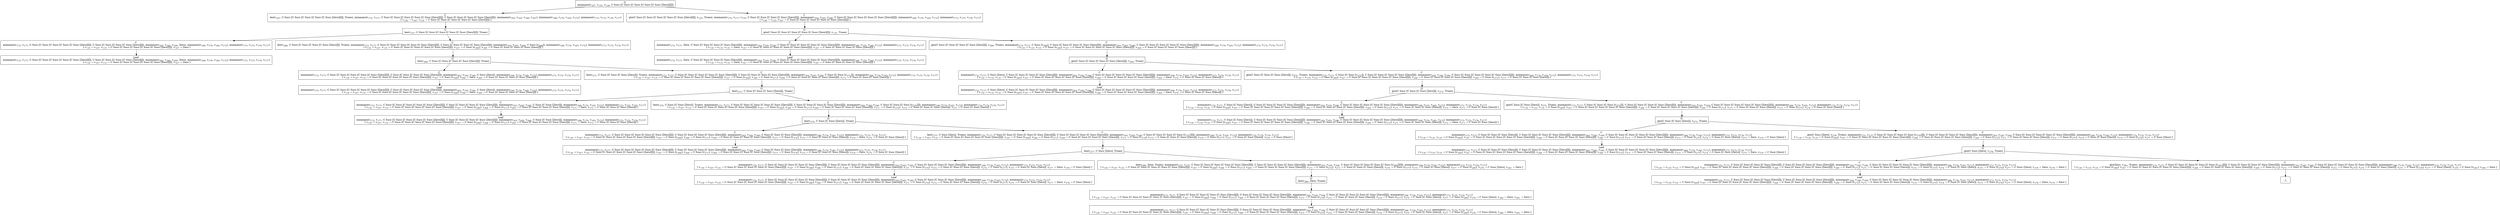 digraph {
    graph [rankdir=TB
          ,bgcolor=transparent];
    node [shape=box
         ,fillcolor=white
         ,style=filled];
    0 [label=<O <BR/> minmaxo(v<SUB>167</SUB>, v<SUB>135</SUB>, v<SUB>130</SUB>, C Succ [C Succ [C Succ [C Succ [C Succ [Zero]]]]])>];
    1 [label=<C <BR/> leo(v<SUB>167</SUB>, C Succ [C Succ [C Succ [C Succ [C Succ [Zero]]]]], Trueo), minmaxo(v<SUB>172</SUB>, v<SUB>177</SUB>, C Succ [C Succ [C Succ [C Succ [C Succ [Zero]]]]], C Succ [C Succ [C Succ [C Succ [Zero]]]]), minmaxo(v<SUB>163</SUB>, v<SUB>165</SUB>, v<SUB>160</SUB>, v<SUB>167</SUB>), minmaxo(v<SUB>168</SUB>, v<SUB>170</SUB>, v<SUB>165</SUB>, v<SUB>172</SUB>), minmaxo(v<SUB>173</SUB>, v<SUB>175</SUB>, v<SUB>170</SUB>, v<SUB>177</SUB>) <BR/>  [ v<SUB>130</SUB> &rarr; v<SUB>167</SUB>, v<SUB>135</SUB> &rarr; C Succ [C Succ [C Succ [C Succ [C Succ [Zero]]]]] ] >];
    2 [label=<C <BR/> gto(C Succ [C Succ [C Succ [C Succ [C Succ [Zero]]]]], v<SUB>135</SUB>, Trueo), minmaxo(v<SUB>172</SUB>, v<SUB>177</SUB>, v<SUB>135</SUB>, C Succ [C Succ [C Succ [C Succ [Zero]]]]), minmaxo(v<SUB>163</SUB>, v<SUB>165</SUB>, v<SUB>160</SUB>, C Succ [C Succ [C Succ [C Succ [C Succ [Zero]]]]]), minmaxo(v<SUB>168</SUB>, v<SUB>170</SUB>, v<SUB>165</SUB>, v<SUB>172</SUB>), minmaxo(v<SUB>173</SUB>, v<SUB>175</SUB>, v<SUB>170</SUB>, v<SUB>177</SUB>) <BR/>  [ v<SUB>130</SUB> &rarr; v<SUB>135</SUB>, v<SUB>167</SUB> &rarr; C Succ [C Succ [C Succ [C Succ [C Succ [Zero]]]]] ] >];
    3 [label=<O <BR/> leo(v<SUB>167</SUB>, C Succ [C Succ [C Succ [C Succ [C Succ [Zero]]]]], Trueo)>];
    4 [label=<C <BR/> minmaxo(v<SUB>172</SUB>, v<SUB>177</SUB>, C Succ [C Succ [C Succ [C Succ [C Succ [Zero]]]]], C Succ [C Succ [C Succ [C Succ [Zero]]]]), minmaxo(v<SUB>163</SUB>, v<SUB>165</SUB>, v<SUB>160</SUB>, Zero), minmaxo(v<SUB>168</SUB>, v<SUB>170</SUB>, v<SUB>165</SUB>, v<SUB>172</SUB>), minmaxo(v<SUB>173</SUB>, v<SUB>175</SUB>, v<SUB>170</SUB>, v<SUB>177</SUB>) <BR/>  [ v<SUB>130</SUB> &rarr; v<SUB>167</SUB>, v<SUB>135</SUB> &rarr; C Succ [C Succ [C Succ [C Succ [C Succ [Zero]]]]], v<SUB>167</SUB> &rarr; Zero ] >];
    5 [label=<C <BR/> leo(v<SUB>268</SUB>, C Succ [C Succ [C Succ [C Succ [Zero]]]], Trueo), minmaxo(v<SUB>172</SUB>, v<SUB>177</SUB>, C Succ [C Succ [C Succ [C Succ [C Succ [Zero]]]]], C Succ [C Succ [C Succ [C Succ [Zero]]]]), minmaxo(v<SUB>163</SUB>, v<SUB>165</SUB>, v<SUB>160</SUB>, C Succ [v<SUB>268</SUB>]), minmaxo(v<SUB>168</SUB>, v<SUB>170</SUB>, v<SUB>165</SUB>, v<SUB>172</SUB>), minmaxo(v<SUB>173</SUB>, v<SUB>175</SUB>, v<SUB>170</SUB>, v<SUB>177</SUB>) <BR/>  [ v<SUB>130</SUB> &rarr; v<SUB>167</SUB>, v<SUB>135</SUB> &rarr; C Succ [C Succ [C Succ [C Succ [C Succ [Zero]]]]], v<SUB>167</SUB> &rarr; C Succ [v<SUB>268</SUB>], v<SUB>269</SUB> &rarr; C Succ [C Succ [C Succ [C Succ [Zero]]]] ] >];
    6 [label=<Leaf <BR/> minmaxo(v<SUB>172</SUB>, v<SUB>177</SUB>, C Succ [C Succ [C Succ [C Succ [C Succ [Zero]]]]], C Succ [C Succ [C Succ [C Succ [Zero]]]]), minmaxo(v<SUB>163</SUB>, v<SUB>165</SUB>, v<SUB>160</SUB>, Zero), minmaxo(v<SUB>168</SUB>, v<SUB>170</SUB>, v<SUB>165</SUB>, v<SUB>172</SUB>), minmaxo(v<SUB>173</SUB>, v<SUB>175</SUB>, v<SUB>170</SUB>, v<SUB>177</SUB>) <BR/>  [ v<SUB>130</SUB> &rarr; v<SUB>167</SUB>, v<SUB>135</SUB> &rarr; C Succ [C Succ [C Succ [C Succ [C Succ [Zero]]]]], v<SUB>167</SUB> &rarr; Zero ] >];
    7 [label=<O <BR/> leo(v<SUB>268</SUB>, C Succ [C Succ [C Succ [C Succ [Zero]]]], Trueo)>];
    8 [label=<C <BR/> minmaxo(v<SUB>172</SUB>, v<SUB>177</SUB>, C Succ [C Succ [C Succ [C Succ [C Succ [Zero]]]]], C Succ [C Succ [C Succ [C Succ [Zero]]]]), minmaxo(v<SUB>163</SUB>, v<SUB>165</SUB>, v<SUB>160</SUB>, C Succ [Zero]), minmaxo(v<SUB>168</SUB>, v<SUB>170</SUB>, v<SUB>165</SUB>, v<SUB>172</SUB>), minmaxo(v<SUB>173</SUB>, v<SUB>175</SUB>, v<SUB>170</SUB>, v<SUB>177</SUB>) <BR/>  [ v<SUB>130</SUB> &rarr; v<SUB>167</SUB>, v<SUB>135</SUB> &rarr; C Succ [C Succ [C Succ [C Succ [C Succ [Zero]]]]], v<SUB>167</SUB> &rarr; C Succ [v<SUB>268</SUB>], v<SUB>268</SUB> &rarr; Zero, v<SUB>269</SUB> &rarr; C Succ [C Succ [C Succ [C Succ [Zero]]]] ] >];
    9 [label=<C <BR/> leo(v<SUB>271</SUB>, C Succ [C Succ [C Succ [Zero]]], Trueo), minmaxo(v<SUB>172</SUB>, v<SUB>177</SUB>, C Succ [C Succ [C Succ [C Succ [C Succ [Zero]]]]], C Succ [C Succ [C Succ [C Succ [Zero]]]]), minmaxo(v<SUB>163</SUB>, v<SUB>165</SUB>, v<SUB>160</SUB>, C Succ [C Succ [v<SUB>271</SUB>]]), minmaxo(v<SUB>168</SUB>, v<SUB>170</SUB>, v<SUB>165</SUB>, v<SUB>172</SUB>), minmaxo(v<SUB>173</SUB>, v<SUB>175</SUB>, v<SUB>170</SUB>, v<SUB>177</SUB>) <BR/>  [ v<SUB>130</SUB> &rarr; v<SUB>167</SUB>, v<SUB>135</SUB> &rarr; C Succ [C Succ [C Succ [C Succ [C Succ [Zero]]]]], v<SUB>167</SUB> &rarr; C Succ [v<SUB>268</SUB>], v<SUB>268</SUB> &rarr; C Succ [v<SUB>271</SUB>], v<SUB>269</SUB> &rarr; C Succ [C Succ [C Succ [C Succ [Zero]]]], v<SUB>272</SUB> &rarr; C Succ [C Succ [C Succ [Zero]]] ] >];
    10 [label=<Leaf <BR/> minmaxo(v<SUB>172</SUB>, v<SUB>177</SUB>, C Succ [C Succ [C Succ [C Succ [C Succ [Zero]]]]], C Succ [C Succ [C Succ [C Succ [Zero]]]]), minmaxo(v<SUB>163</SUB>, v<SUB>165</SUB>, v<SUB>160</SUB>, C Succ [Zero]), minmaxo(v<SUB>168</SUB>, v<SUB>170</SUB>, v<SUB>165</SUB>, v<SUB>172</SUB>), minmaxo(v<SUB>173</SUB>, v<SUB>175</SUB>, v<SUB>170</SUB>, v<SUB>177</SUB>) <BR/>  [ v<SUB>130</SUB> &rarr; v<SUB>167</SUB>, v<SUB>135</SUB> &rarr; C Succ [C Succ [C Succ [C Succ [C Succ [Zero]]]]], v<SUB>167</SUB> &rarr; C Succ [v<SUB>268</SUB>], v<SUB>268</SUB> &rarr; Zero, v<SUB>269</SUB> &rarr; C Succ [C Succ [C Succ [C Succ [Zero]]]] ] >];
    11 [label=<O <BR/> leo(v<SUB>271</SUB>, C Succ [C Succ [C Succ [Zero]]], Trueo)>];
    12 [label=<C <BR/> minmaxo(v<SUB>172</SUB>, v<SUB>177</SUB>, C Succ [C Succ [C Succ [C Succ [C Succ [Zero]]]]], C Succ [C Succ [C Succ [C Succ [Zero]]]]), minmaxo(v<SUB>163</SUB>, v<SUB>165</SUB>, v<SUB>160</SUB>, C Succ [C Succ [Zero]]), minmaxo(v<SUB>168</SUB>, v<SUB>170</SUB>, v<SUB>165</SUB>, v<SUB>172</SUB>), minmaxo(v<SUB>173</SUB>, v<SUB>175</SUB>, v<SUB>170</SUB>, v<SUB>177</SUB>) <BR/>  [ v<SUB>130</SUB> &rarr; v<SUB>167</SUB>, v<SUB>135</SUB> &rarr; C Succ [C Succ [C Succ [C Succ [C Succ [Zero]]]]], v<SUB>167</SUB> &rarr; C Succ [v<SUB>268</SUB>], v<SUB>268</SUB> &rarr; C Succ [v<SUB>271</SUB>], v<SUB>269</SUB> &rarr; C Succ [C Succ [C Succ [C Succ [Zero]]]], v<SUB>271</SUB> &rarr; Zero, v<SUB>272</SUB> &rarr; C Succ [C Succ [C Succ [Zero]]] ] >];
    13 [label=<C <BR/> leo(v<SUB>274</SUB>, C Succ [C Succ [Zero]], Trueo), minmaxo(v<SUB>172</SUB>, v<SUB>177</SUB>, C Succ [C Succ [C Succ [C Succ [C Succ [Zero]]]]], C Succ [C Succ [C Succ [C Succ [Zero]]]]), minmaxo(v<SUB>163</SUB>, v<SUB>165</SUB>, v<SUB>160</SUB>, C Succ [C Succ [C Succ [v<SUB>274</SUB>]]]), minmaxo(v<SUB>168</SUB>, v<SUB>170</SUB>, v<SUB>165</SUB>, v<SUB>172</SUB>), minmaxo(v<SUB>173</SUB>, v<SUB>175</SUB>, v<SUB>170</SUB>, v<SUB>177</SUB>) <BR/>  [ v<SUB>130</SUB> &rarr; v<SUB>167</SUB>, v<SUB>135</SUB> &rarr; C Succ [C Succ [C Succ [C Succ [C Succ [Zero]]]]], v<SUB>167</SUB> &rarr; C Succ [v<SUB>268</SUB>], v<SUB>268</SUB> &rarr; C Succ [v<SUB>271</SUB>], v<SUB>269</SUB> &rarr; C Succ [C Succ [C Succ [C Succ [Zero]]]], v<SUB>271</SUB> &rarr; C Succ [v<SUB>274</SUB>], v<SUB>272</SUB> &rarr; C Succ [C Succ [C Succ [Zero]]], v<SUB>275</SUB> &rarr; C Succ [C Succ [Zero]] ] >];
    14 [label=<Leaf <BR/> minmaxo(v<SUB>172</SUB>, v<SUB>177</SUB>, C Succ [C Succ [C Succ [C Succ [C Succ [Zero]]]]], C Succ [C Succ [C Succ [C Succ [Zero]]]]), minmaxo(v<SUB>163</SUB>, v<SUB>165</SUB>, v<SUB>160</SUB>, C Succ [C Succ [Zero]]), minmaxo(v<SUB>168</SUB>, v<SUB>170</SUB>, v<SUB>165</SUB>, v<SUB>172</SUB>), minmaxo(v<SUB>173</SUB>, v<SUB>175</SUB>, v<SUB>170</SUB>, v<SUB>177</SUB>) <BR/>  [ v<SUB>130</SUB> &rarr; v<SUB>167</SUB>, v<SUB>135</SUB> &rarr; C Succ [C Succ [C Succ [C Succ [C Succ [Zero]]]]], v<SUB>167</SUB> &rarr; C Succ [v<SUB>268</SUB>], v<SUB>268</SUB> &rarr; C Succ [v<SUB>271</SUB>], v<SUB>269</SUB> &rarr; C Succ [C Succ [C Succ [C Succ [Zero]]]], v<SUB>271</SUB> &rarr; Zero, v<SUB>272</SUB> &rarr; C Succ [C Succ [C Succ [Zero]]] ] >];
    15 [label=<O <BR/> leo(v<SUB>274</SUB>, C Succ [C Succ [Zero]], Trueo)>];
    16 [label=<C <BR/> minmaxo(v<SUB>172</SUB>, v<SUB>177</SUB>, C Succ [C Succ [C Succ [C Succ [C Succ [Zero]]]]], C Succ [C Succ [C Succ [C Succ [Zero]]]]), minmaxo(v<SUB>163</SUB>, v<SUB>165</SUB>, v<SUB>160</SUB>, C Succ [C Succ [C Succ [Zero]]]), minmaxo(v<SUB>168</SUB>, v<SUB>170</SUB>, v<SUB>165</SUB>, v<SUB>172</SUB>), minmaxo(v<SUB>173</SUB>, v<SUB>175</SUB>, v<SUB>170</SUB>, v<SUB>177</SUB>) <BR/>  [ v<SUB>130</SUB> &rarr; v<SUB>167</SUB>, v<SUB>135</SUB> &rarr; C Succ [C Succ [C Succ [C Succ [C Succ [Zero]]]]], v<SUB>167</SUB> &rarr; C Succ [v<SUB>268</SUB>], v<SUB>268</SUB> &rarr; C Succ [v<SUB>271</SUB>], v<SUB>269</SUB> &rarr; C Succ [C Succ [C Succ [C Succ [Zero]]]], v<SUB>271</SUB> &rarr; C Succ [v<SUB>274</SUB>], v<SUB>272</SUB> &rarr; C Succ [C Succ [C Succ [Zero]]], v<SUB>274</SUB> &rarr; Zero, v<SUB>275</SUB> &rarr; C Succ [C Succ [Zero]] ] >];
    17 [label=<C <BR/> leo(v<SUB>277</SUB>, C Succ [Zero], Trueo), minmaxo(v<SUB>172</SUB>, v<SUB>177</SUB>, C Succ [C Succ [C Succ [C Succ [C Succ [Zero]]]]], C Succ [C Succ [C Succ [C Succ [Zero]]]]), minmaxo(v<SUB>163</SUB>, v<SUB>165</SUB>, v<SUB>160</SUB>, C Succ [C Succ [C Succ [C Succ [v<SUB>277</SUB>]]]]), minmaxo(v<SUB>168</SUB>, v<SUB>170</SUB>, v<SUB>165</SUB>, v<SUB>172</SUB>), minmaxo(v<SUB>173</SUB>, v<SUB>175</SUB>, v<SUB>170</SUB>, v<SUB>177</SUB>) <BR/>  [ v<SUB>130</SUB> &rarr; v<SUB>167</SUB>, v<SUB>135</SUB> &rarr; C Succ [C Succ [C Succ [C Succ [C Succ [Zero]]]]], v<SUB>167</SUB> &rarr; C Succ [v<SUB>268</SUB>], v<SUB>268</SUB> &rarr; C Succ [v<SUB>271</SUB>], v<SUB>269</SUB> &rarr; C Succ [C Succ [C Succ [C Succ [Zero]]]], v<SUB>271</SUB> &rarr; C Succ [v<SUB>274</SUB>], v<SUB>272</SUB> &rarr; C Succ [C Succ [C Succ [Zero]]], v<SUB>274</SUB> &rarr; C Succ [v<SUB>277</SUB>], v<SUB>275</SUB> &rarr; C Succ [C Succ [Zero]], v<SUB>278</SUB> &rarr; C Succ [Zero] ] >];
    18 [label=<Leaf <BR/> minmaxo(v<SUB>172</SUB>, v<SUB>177</SUB>, C Succ [C Succ [C Succ [C Succ [C Succ [Zero]]]]], C Succ [C Succ [C Succ [C Succ [Zero]]]]), minmaxo(v<SUB>163</SUB>, v<SUB>165</SUB>, v<SUB>160</SUB>, C Succ [C Succ [C Succ [Zero]]]), minmaxo(v<SUB>168</SUB>, v<SUB>170</SUB>, v<SUB>165</SUB>, v<SUB>172</SUB>), minmaxo(v<SUB>173</SUB>, v<SUB>175</SUB>, v<SUB>170</SUB>, v<SUB>177</SUB>) <BR/>  [ v<SUB>130</SUB> &rarr; v<SUB>167</SUB>, v<SUB>135</SUB> &rarr; C Succ [C Succ [C Succ [C Succ [C Succ [Zero]]]]], v<SUB>167</SUB> &rarr; C Succ [v<SUB>268</SUB>], v<SUB>268</SUB> &rarr; C Succ [v<SUB>271</SUB>], v<SUB>269</SUB> &rarr; C Succ [C Succ [C Succ [C Succ [Zero]]]], v<SUB>271</SUB> &rarr; C Succ [v<SUB>274</SUB>], v<SUB>272</SUB> &rarr; C Succ [C Succ [C Succ [Zero]]], v<SUB>274</SUB> &rarr; Zero, v<SUB>275</SUB> &rarr; C Succ [C Succ [Zero]] ] >];
    19 [label=<O <BR/> leo(v<SUB>277</SUB>, C Succ [Zero], Trueo)>];
    20 [label=<C <BR/> minmaxo(v<SUB>172</SUB>, v<SUB>177</SUB>, C Succ [C Succ [C Succ [C Succ [C Succ [Zero]]]]], C Succ [C Succ [C Succ [C Succ [Zero]]]]), minmaxo(v<SUB>163</SUB>, v<SUB>165</SUB>, v<SUB>160</SUB>, C Succ [C Succ [C Succ [C Succ [Zero]]]]), minmaxo(v<SUB>168</SUB>, v<SUB>170</SUB>, v<SUB>165</SUB>, v<SUB>172</SUB>), minmaxo(v<SUB>173</SUB>, v<SUB>175</SUB>, v<SUB>170</SUB>, v<SUB>177</SUB>) <BR/>  [ v<SUB>130</SUB> &rarr; v<SUB>167</SUB>, v<SUB>135</SUB> &rarr; C Succ [C Succ [C Succ [C Succ [C Succ [Zero]]]]], v<SUB>167</SUB> &rarr; C Succ [v<SUB>268</SUB>], v<SUB>268</SUB> &rarr; C Succ [v<SUB>271</SUB>], v<SUB>269</SUB> &rarr; C Succ [C Succ [C Succ [C Succ [Zero]]]], v<SUB>271</SUB> &rarr; C Succ [v<SUB>274</SUB>], v<SUB>272</SUB> &rarr; C Succ [C Succ [C Succ [Zero]]], v<SUB>274</SUB> &rarr; C Succ [v<SUB>277</SUB>], v<SUB>275</SUB> &rarr; C Succ [C Succ [Zero]], v<SUB>277</SUB> &rarr; Zero, v<SUB>278</SUB> &rarr; C Succ [Zero] ] >];
    21 [label=<C <BR/> leo(v<SUB>280</SUB>, Zero, Trueo), minmaxo(v<SUB>172</SUB>, v<SUB>177</SUB>, C Succ [C Succ [C Succ [C Succ [C Succ [Zero]]]]], C Succ [C Succ [C Succ [C Succ [Zero]]]]), minmaxo(v<SUB>163</SUB>, v<SUB>165</SUB>, v<SUB>160</SUB>, C Succ [C Succ [C Succ [C Succ [C Succ [v<SUB>280</SUB>]]]]]), minmaxo(v<SUB>168</SUB>, v<SUB>170</SUB>, v<SUB>165</SUB>, v<SUB>172</SUB>), minmaxo(v<SUB>173</SUB>, v<SUB>175</SUB>, v<SUB>170</SUB>, v<SUB>177</SUB>) <BR/>  [ v<SUB>130</SUB> &rarr; v<SUB>167</SUB>, v<SUB>135</SUB> &rarr; C Succ [C Succ [C Succ [C Succ [C Succ [Zero]]]]], v<SUB>167</SUB> &rarr; C Succ [v<SUB>268</SUB>], v<SUB>268</SUB> &rarr; C Succ [v<SUB>271</SUB>], v<SUB>269</SUB> &rarr; C Succ [C Succ [C Succ [C Succ [Zero]]]], v<SUB>271</SUB> &rarr; C Succ [v<SUB>274</SUB>], v<SUB>272</SUB> &rarr; C Succ [C Succ [C Succ [Zero]]], v<SUB>274</SUB> &rarr; C Succ [v<SUB>277</SUB>], v<SUB>275</SUB> &rarr; C Succ [C Succ [Zero]], v<SUB>277</SUB> &rarr; C Succ [v<SUB>280</SUB>], v<SUB>278</SUB> &rarr; C Succ [Zero], v<SUB>281</SUB> &rarr; Zero ] >];
    22 [label=<Leaf <BR/> minmaxo(v<SUB>172</SUB>, v<SUB>177</SUB>, C Succ [C Succ [C Succ [C Succ [C Succ [Zero]]]]], C Succ [C Succ [C Succ [C Succ [Zero]]]]), minmaxo(v<SUB>163</SUB>, v<SUB>165</SUB>, v<SUB>160</SUB>, C Succ [C Succ [C Succ [C Succ [Zero]]]]), minmaxo(v<SUB>168</SUB>, v<SUB>170</SUB>, v<SUB>165</SUB>, v<SUB>172</SUB>), minmaxo(v<SUB>173</SUB>, v<SUB>175</SUB>, v<SUB>170</SUB>, v<SUB>177</SUB>) <BR/>  [ v<SUB>130</SUB> &rarr; v<SUB>167</SUB>, v<SUB>135</SUB> &rarr; C Succ [C Succ [C Succ [C Succ [C Succ [Zero]]]]], v<SUB>167</SUB> &rarr; C Succ [v<SUB>268</SUB>], v<SUB>268</SUB> &rarr; C Succ [v<SUB>271</SUB>], v<SUB>269</SUB> &rarr; C Succ [C Succ [C Succ [C Succ [Zero]]]], v<SUB>271</SUB> &rarr; C Succ [v<SUB>274</SUB>], v<SUB>272</SUB> &rarr; C Succ [C Succ [C Succ [Zero]]], v<SUB>274</SUB> &rarr; C Succ [v<SUB>277</SUB>], v<SUB>275</SUB> &rarr; C Succ [C Succ [Zero]], v<SUB>277</SUB> &rarr; Zero, v<SUB>278</SUB> &rarr; C Succ [Zero] ] >];
    23 [label=<O <BR/> leo(v<SUB>280</SUB>, Zero, Trueo)>];
    24 [label=<C <BR/> minmaxo(v<SUB>172</SUB>, v<SUB>177</SUB>, C Succ [C Succ [C Succ [C Succ [C Succ [Zero]]]]], C Succ [C Succ [C Succ [C Succ [Zero]]]]), minmaxo(v<SUB>163</SUB>, v<SUB>165</SUB>, v<SUB>160</SUB>, C Succ [C Succ [C Succ [C Succ [C Succ [Zero]]]]]), minmaxo(v<SUB>168</SUB>, v<SUB>170</SUB>, v<SUB>165</SUB>, v<SUB>172</SUB>), minmaxo(v<SUB>173</SUB>, v<SUB>175</SUB>, v<SUB>170</SUB>, v<SUB>177</SUB>) <BR/>  [ v<SUB>130</SUB> &rarr; v<SUB>167</SUB>, v<SUB>135</SUB> &rarr; C Succ [C Succ [C Succ [C Succ [C Succ [Zero]]]]], v<SUB>167</SUB> &rarr; C Succ [v<SUB>268</SUB>], v<SUB>268</SUB> &rarr; C Succ [v<SUB>271</SUB>], v<SUB>269</SUB> &rarr; C Succ [C Succ [C Succ [C Succ [Zero]]]], v<SUB>271</SUB> &rarr; C Succ [v<SUB>274</SUB>], v<SUB>272</SUB> &rarr; C Succ [C Succ [C Succ [Zero]]], v<SUB>274</SUB> &rarr; C Succ [v<SUB>277</SUB>], v<SUB>275</SUB> &rarr; C Succ [C Succ [Zero]], v<SUB>277</SUB> &rarr; C Succ [v<SUB>280</SUB>], v<SUB>278</SUB> &rarr; C Succ [Zero], v<SUB>280</SUB> &rarr; Zero, v<SUB>281</SUB> &rarr; Zero ] >];
    25 [label=<Leaf <BR/> minmaxo(v<SUB>172</SUB>, v<SUB>177</SUB>, C Succ [C Succ [C Succ [C Succ [C Succ [Zero]]]]], C Succ [C Succ [C Succ [C Succ [Zero]]]]), minmaxo(v<SUB>163</SUB>, v<SUB>165</SUB>, v<SUB>160</SUB>, C Succ [C Succ [C Succ [C Succ [C Succ [Zero]]]]]), minmaxo(v<SUB>168</SUB>, v<SUB>170</SUB>, v<SUB>165</SUB>, v<SUB>172</SUB>), minmaxo(v<SUB>173</SUB>, v<SUB>175</SUB>, v<SUB>170</SUB>, v<SUB>177</SUB>) <BR/>  [ v<SUB>130</SUB> &rarr; v<SUB>167</SUB>, v<SUB>135</SUB> &rarr; C Succ [C Succ [C Succ [C Succ [C Succ [Zero]]]]], v<SUB>167</SUB> &rarr; C Succ [v<SUB>268</SUB>], v<SUB>268</SUB> &rarr; C Succ [v<SUB>271</SUB>], v<SUB>269</SUB> &rarr; C Succ [C Succ [C Succ [C Succ [Zero]]]], v<SUB>271</SUB> &rarr; C Succ [v<SUB>274</SUB>], v<SUB>272</SUB> &rarr; C Succ [C Succ [C Succ [Zero]]], v<SUB>274</SUB> &rarr; C Succ [v<SUB>277</SUB>], v<SUB>275</SUB> &rarr; C Succ [C Succ [Zero]], v<SUB>277</SUB> &rarr; C Succ [v<SUB>280</SUB>], v<SUB>278</SUB> &rarr; C Succ [Zero], v<SUB>280</SUB> &rarr; Zero, v<SUB>281</SUB> &rarr; Zero ] >];
    26 [label=<O <BR/> gto(C Succ [C Succ [C Succ [C Succ [C Succ [Zero]]]]], v<SUB>135</SUB>, Trueo)>];
    27 [label=<C <BR/> minmaxo(v<SUB>172</SUB>, v<SUB>177</SUB>, Zero, C Succ [C Succ [C Succ [C Succ [Zero]]]]), minmaxo(v<SUB>163</SUB>, v<SUB>165</SUB>, v<SUB>160</SUB>, C Succ [C Succ [C Succ [C Succ [C Succ [Zero]]]]]), minmaxo(v<SUB>168</SUB>, v<SUB>170</SUB>, v<SUB>165</SUB>, v<SUB>172</SUB>), minmaxo(v<SUB>173</SUB>, v<SUB>175</SUB>, v<SUB>170</SUB>, v<SUB>177</SUB>) <BR/>  [ v<SUB>130</SUB> &rarr; v<SUB>135</SUB>, v<SUB>135</SUB> &rarr; Zero, v<SUB>167</SUB> &rarr; C Succ [C Succ [C Succ [C Succ [C Succ [Zero]]]]], v<SUB>267</SUB> &rarr; C Succ [C Succ [C Succ [C Succ [Zero]]]] ] >];
    28 [label=<C <BR/> gto(C Succ [C Succ [C Succ [C Succ [Zero]]]], v<SUB>269</SUB>, Trueo), minmaxo(v<SUB>172</SUB>, v<SUB>177</SUB>, C Succ [v<SUB>269</SUB>], C Succ [C Succ [C Succ [C Succ [Zero]]]]), minmaxo(v<SUB>163</SUB>, v<SUB>165</SUB>, v<SUB>160</SUB>, C Succ [C Succ [C Succ [C Succ [C Succ [Zero]]]]]), minmaxo(v<SUB>168</SUB>, v<SUB>170</SUB>, v<SUB>165</SUB>, v<SUB>172</SUB>), minmaxo(v<SUB>173</SUB>, v<SUB>175</SUB>, v<SUB>170</SUB>, v<SUB>177</SUB>) <BR/>  [ v<SUB>130</SUB> &rarr; v<SUB>135</SUB>, v<SUB>135</SUB> &rarr; C Succ [v<SUB>269</SUB>], v<SUB>167</SUB> &rarr; C Succ [C Succ [C Succ [C Succ [C Succ [Zero]]]]], v<SUB>268</SUB> &rarr; C Succ [C Succ [C Succ [C Succ [Zero]]]] ] >];
    29 [label=<Leaf <BR/> minmaxo(v<SUB>172</SUB>, v<SUB>177</SUB>, Zero, C Succ [C Succ [C Succ [C Succ [Zero]]]]), minmaxo(v<SUB>163</SUB>, v<SUB>165</SUB>, v<SUB>160</SUB>, C Succ [C Succ [C Succ [C Succ [C Succ [Zero]]]]]), minmaxo(v<SUB>168</SUB>, v<SUB>170</SUB>, v<SUB>165</SUB>, v<SUB>172</SUB>), minmaxo(v<SUB>173</SUB>, v<SUB>175</SUB>, v<SUB>170</SUB>, v<SUB>177</SUB>) <BR/>  [ v<SUB>130</SUB> &rarr; v<SUB>135</SUB>, v<SUB>135</SUB> &rarr; Zero, v<SUB>167</SUB> &rarr; C Succ [C Succ [C Succ [C Succ [C Succ [Zero]]]]], v<SUB>267</SUB> &rarr; C Succ [C Succ [C Succ [C Succ [Zero]]]] ] >];
    30 [label=<O <BR/> gto(C Succ [C Succ [C Succ [C Succ [Zero]]]], v<SUB>269</SUB>, Trueo)>];
    31 [label=<C <BR/> minmaxo(v<SUB>172</SUB>, v<SUB>177</SUB>, C Succ [Zero], C Succ [C Succ [C Succ [C Succ [Zero]]]]), minmaxo(v<SUB>163</SUB>, v<SUB>165</SUB>, v<SUB>160</SUB>, C Succ [C Succ [C Succ [C Succ [C Succ [Zero]]]]]), minmaxo(v<SUB>168</SUB>, v<SUB>170</SUB>, v<SUB>165</SUB>, v<SUB>172</SUB>), minmaxo(v<SUB>173</SUB>, v<SUB>175</SUB>, v<SUB>170</SUB>, v<SUB>177</SUB>) <BR/>  [ v<SUB>130</SUB> &rarr; v<SUB>135</SUB>, v<SUB>135</SUB> &rarr; C Succ [v<SUB>269</SUB>], v<SUB>167</SUB> &rarr; C Succ [C Succ [C Succ [C Succ [C Succ [Zero]]]]], v<SUB>268</SUB> &rarr; C Succ [C Succ [C Succ [C Succ [Zero]]]], v<SUB>269</SUB> &rarr; Zero, v<SUB>270</SUB> &rarr; C Succ [C Succ [C Succ [Zero]]] ] >];
    32 [label=<C <BR/> gto(C Succ [C Succ [C Succ [Zero]]], v<SUB>272</SUB>, Trueo), minmaxo(v<SUB>172</SUB>, v<SUB>177</SUB>, C Succ [C Succ [v<SUB>272</SUB>]], C Succ [C Succ [C Succ [C Succ [Zero]]]]), minmaxo(v<SUB>163</SUB>, v<SUB>165</SUB>, v<SUB>160</SUB>, C Succ [C Succ [C Succ [C Succ [C Succ [Zero]]]]]), minmaxo(v<SUB>168</SUB>, v<SUB>170</SUB>, v<SUB>165</SUB>, v<SUB>172</SUB>), minmaxo(v<SUB>173</SUB>, v<SUB>175</SUB>, v<SUB>170</SUB>, v<SUB>177</SUB>) <BR/>  [ v<SUB>130</SUB> &rarr; v<SUB>135</SUB>, v<SUB>135</SUB> &rarr; C Succ [v<SUB>269</SUB>], v<SUB>167</SUB> &rarr; C Succ [C Succ [C Succ [C Succ [C Succ [Zero]]]]], v<SUB>268</SUB> &rarr; C Succ [C Succ [C Succ [C Succ [Zero]]]], v<SUB>269</SUB> &rarr; C Succ [v<SUB>272</SUB>], v<SUB>271</SUB> &rarr; C Succ [C Succ [C Succ [Zero]]] ] >];
    33 [label=<Leaf <BR/> minmaxo(v<SUB>172</SUB>, v<SUB>177</SUB>, C Succ [Zero], C Succ [C Succ [C Succ [C Succ [Zero]]]]), minmaxo(v<SUB>163</SUB>, v<SUB>165</SUB>, v<SUB>160</SUB>, C Succ [C Succ [C Succ [C Succ [C Succ [Zero]]]]]), minmaxo(v<SUB>168</SUB>, v<SUB>170</SUB>, v<SUB>165</SUB>, v<SUB>172</SUB>), minmaxo(v<SUB>173</SUB>, v<SUB>175</SUB>, v<SUB>170</SUB>, v<SUB>177</SUB>) <BR/>  [ v<SUB>130</SUB> &rarr; v<SUB>135</SUB>, v<SUB>135</SUB> &rarr; C Succ [v<SUB>269</SUB>], v<SUB>167</SUB> &rarr; C Succ [C Succ [C Succ [C Succ [C Succ [Zero]]]]], v<SUB>268</SUB> &rarr; C Succ [C Succ [C Succ [C Succ [Zero]]]], v<SUB>269</SUB> &rarr; Zero, v<SUB>270</SUB> &rarr; C Succ [C Succ [C Succ [Zero]]] ] >];
    34 [label=<O <BR/> gto(C Succ [C Succ [C Succ [Zero]]], v<SUB>272</SUB>, Trueo)>];
    35 [label=<C <BR/> minmaxo(v<SUB>172</SUB>, v<SUB>177</SUB>, C Succ [C Succ [Zero]], C Succ [C Succ [C Succ [C Succ [Zero]]]]), minmaxo(v<SUB>163</SUB>, v<SUB>165</SUB>, v<SUB>160</SUB>, C Succ [C Succ [C Succ [C Succ [C Succ [Zero]]]]]), minmaxo(v<SUB>168</SUB>, v<SUB>170</SUB>, v<SUB>165</SUB>, v<SUB>172</SUB>), minmaxo(v<SUB>173</SUB>, v<SUB>175</SUB>, v<SUB>170</SUB>, v<SUB>177</SUB>) <BR/>  [ v<SUB>130</SUB> &rarr; v<SUB>135</SUB>, v<SUB>135</SUB> &rarr; C Succ [v<SUB>269</SUB>], v<SUB>167</SUB> &rarr; C Succ [C Succ [C Succ [C Succ [C Succ [Zero]]]]], v<SUB>268</SUB> &rarr; C Succ [C Succ [C Succ [C Succ [Zero]]]], v<SUB>269</SUB> &rarr; C Succ [v<SUB>272</SUB>], v<SUB>271</SUB> &rarr; C Succ [C Succ [C Succ [Zero]]], v<SUB>272</SUB> &rarr; Zero, v<SUB>273</SUB> &rarr; C Succ [C Succ [Zero]] ] >];
    36 [label=<C <BR/> gto(C Succ [C Succ [Zero]], v<SUB>275</SUB>, Trueo), minmaxo(v<SUB>172</SUB>, v<SUB>177</SUB>, C Succ [C Succ [C Succ [v<SUB>275</SUB>]]], C Succ [C Succ [C Succ [C Succ [Zero]]]]), minmaxo(v<SUB>163</SUB>, v<SUB>165</SUB>, v<SUB>160</SUB>, C Succ [C Succ [C Succ [C Succ [C Succ [Zero]]]]]), minmaxo(v<SUB>168</SUB>, v<SUB>170</SUB>, v<SUB>165</SUB>, v<SUB>172</SUB>), minmaxo(v<SUB>173</SUB>, v<SUB>175</SUB>, v<SUB>170</SUB>, v<SUB>177</SUB>) <BR/>  [ v<SUB>130</SUB> &rarr; v<SUB>135</SUB>, v<SUB>135</SUB> &rarr; C Succ [v<SUB>269</SUB>], v<SUB>167</SUB> &rarr; C Succ [C Succ [C Succ [C Succ [C Succ [Zero]]]]], v<SUB>268</SUB> &rarr; C Succ [C Succ [C Succ [C Succ [Zero]]]], v<SUB>269</SUB> &rarr; C Succ [v<SUB>272</SUB>], v<SUB>271</SUB> &rarr; C Succ [C Succ [C Succ [Zero]]], v<SUB>272</SUB> &rarr; C Succ [v<SUB>275</SUB>], v<SUB>274</SUB> &rarr; C Succ [C Succ [Zero]] ] >];
    37 [label=<Leaf <BR/> minmaxo(v<SUB>172</SUB>, v<SUB>177</SUB>, C Succ [C Succ [Zero]], C Succ [C Succ [C Succ [C Succ [Zero]]]]), minmaxo(v<SUB>163</SUB>, v<SUB>165</SUB>, v<SUB>160</SUB>, C Succ [C Succ [C Succ [C Succ [C Succ [Zero]]]]]), minmaxo(v<SUB>168</SUB>, v<SUB>170</SUB>, v<SUB>165</SUB>, v<SUB>172</SUB>), minmaxo(v<SUB>173</SUB>, v<SUB>175</SUB>, v<SUB>170</SUB>, v<SUB>177</SUB>) <BR/>  [ v<SUB>130</SUB> &rarr; v<SUB>135</SUB>, v<SUB>135</SUB> &rarr; C Succ [v<SUB>269</SUB>], v<SUB>167</SUB> &rarr; C Succ [C Succ [C Succ [C Succ [C Succ [Zero]]]]], v<SUB>268</SUB> &rarr; C Succ [C Succ [C Succ [C Succ [Zero]]]], v<SUB>269</SUB> &rarr; C Succ [v<SUB>272</SUB>], v<SUB>271</SUB> &rarr; C Succ [C Succ [C Succ [Zero]]], v<SUB>272</SUB> &rarr; Zero, v<SUB>273</SUB> &rarr; C Succ [C Succ [Zero]] ] >];
    38 [label=<O <BR/> gto(C Succ [C Succ [Zero]], v<SUB>275</SUB>, Trueo)>];
    39 [label=<C <BR/> minmaxo(v<SUB>172</SUB>, v<SUB>177</SUB>, C Succ [C Succ [C Succ [Zero]]], C Succ [C Succ [C Succ [C Succ [Zero]]]]), minmaxo(v<SUB>163</SUB>, v<SUB>165</SUB>, v<SUB>160</SUB>, C Succ [C Succ [C Succ [C Succ [C Succ [Zero]]]]]), minmaxo(v<SUB>168</SUB>, v<SUB>170</SUB>, v<SUB>165</SUB>, v<SUB>172</SUB>), minmaxo(v<SUB>173</SUB>, v<SUB>175</SUB>, v<SUB>170</SUB>, v<SUB>177</SUB>) <BR/>  [ v<SUB>130</SUB> &rarr; v<SUB>135</SUB>, v<SUB>135</SUB> &rarr; C Succ [v<SUB>269</SUB>], v<SUB>167</SUB> &rarr; C Succ [C Succ [C Succ [C Succ [C Succ [Zero]]]]], v<SUB>268</SUB> &rarr; C Succ [C Succ [C Succ [C Succ [Zero]]]], v<SUB>269</SUB> &rarr; C Succ [v<SUB>272</SUB>], v<SUB>271</SUB> &rarr; C Succ [C Succ [C Succ [Zero]]], v<SUB>272</SUB> &rarr; C Succ [v<SUB>275</SUB>], v<SUB>274</SUB> &rarr; C Succ [C Succ [Zero]], v<SUB>275</SUB> &rarr; Zero, v<SUB>276</SUB> &rarr; C Succ [Zero] ] >];
    40 [label=<C <BR/> gto(C Succ [Zero], v<SUB>278</SUB>, Trueo), minmaxo(v<SUB>172</SUB>, v<SUB>177</SUB>, C Succ [C Succ [C Succ [C Succ [v<SUB>278</SUB>]]]], C Succ [C Succ [C Succ [C Succ [Zero]]]]), minmaxo(v<SUB>163</SUB>, v<SUB>165</SUB>, v<SUB>160</SUB>, C Succ [C Succ [C Succ [C Succ [C Succ [Zero]]]]]), minmaxo(v<SUB>168</SUB>, v<SUB>170</SUB>, v<SUB>165</SUB>, v<SUB>172</SUB>), minmaxo(v<SUB>173</SUB>, v<SUB>175</SUB>, v<SUB>170</SUB>, v<SUB>177</SUB>) <BR/>  [ v<SUB>130</SUB> &rarr; v<SUB>135</SUB>, v<SUB>135</SUB> &rarr; C Succ [v<SUB>269</SUB>], v<SUB>167</SUB> &rarr; C Succ [C Succ [C Succ [C Succ [C Succ [Zero]]]]], v<SUB>268</SUB> &rarr; C Succ [C Succ [C Succ [C Succ [Zero]]]], v<SUB>269</SUB> &rarr; C Succ [v<SUB>272</SUB>], v<SUB>271</SUB> &rarr; C Succ [C Succ [C Succ [Zero]]], v<SUB>272</SUB> &rarr; C Succ [v<SUB>275</SUB>], v<SUB>274</SUB> &rarr; C Succ [C Succ [Zero]], v<SUB>275</SUB> &rarr; C Succ [v<SUB>278</SUB>], v<SUB>277</SUB> &rarr; C Succ [Zero] ] >];
    41 [label=<Leaf <BR/> minmaxo(v<SUB>172</SUB>, v<SUB>177</SUB>, C Succ [C Succ [C Succ [Zero]]], C Succ [C Succ [C Succ [C Succ [Zero]]]]), minmaxo(v<SUB>163</SUB>, v<SUB>165</SUB>, v<SUB>160</SUB>, C Succ [C Succ [C Succ [C Succ [C Succ [Zero]]]]]), minmaxo(v<SUB>168</SUB>, v<SUB>170</SUB>, v<SUB>165</SUB>, v<SUB>172</SUB>), minmaxo(v<SUB>173</SUB>, v<SUB>175</SUB>, v<SUB>170</SUB>, v<SUB>177</SUB>) <BR/>  [ v<SUB>130</SUB> &rarr; v<SUB>135</SUB>, v<SUB>135</SUB> &rarr; C Succ [v<SUB>269</SUB>], v<SUB>167</SUB> &rarr; C Succ [C Succ [C Succ [C Succ [C Succ [Zero]]]]], v<SUB>268</SUB> &rarr; C Succ [C Succ [C Succ [C Succ [Zero]]]], v<SUB>269</SUB> &rarr; C Succ [v<SUB>272</SUB>], v<SUB>271</SUB> &rarr; C Succ [C Succ [C Succ [Zero]]], v<SUB>272</SUB> &rarr; C Succ [v<SUB>275</SUB>], v<SUB>274</SUB> &rarr; C Succ [C Succ [Zero]], v<SUB>275</SUB> &rarr; Zero, v<SUB>276</SUB> &rarr; C Succ [Zero] ] >];
    42 [label=<O <BR/> gto(C Succ [Zero], v<SUB>278</SUB>, Trueo)>];
    43 [label=<C <BR/> minmaxo(v<SUB>172</SUB>, v<SUB>177</SUB>, C Succ [C Succ [C Succ [C Succ [Zero]]]], C Succ [C Succ [C Succ [C Succ [Zero]]]]), minmaxo(v<SUB>163</SUB>, v<SUB>165</SUB>, v<SUB>160</SUB>, C Succ [C Succ [C Succ [C Succ [C Succ [Zero]]]]]), minmaxo(v<SUB>168</SUB>, v<SUB>170</SUB>, v<SUB>165</SUB>, v<SUB>172</SUB>), minmaxo(v<SUB>173</SUB>, v<SUB>175</SUB>, v<SUB>170</SUB>, v<SUB>177</SUB>) <BR/>  [ v<SUB>130</SUB> &rarr; v<SUB>135</SUB>, v<SUB>135</SUB> &rarr; C Succ [v<SUB>269</SUB>], v<SUB>167</SUB> &rarr; C Succ [C Succ [C Succ [C Succ [C Succ [Zero]]]]], v<SUB>268</SUB> &rarr; C Succ [C Succ [C Succ [C Succ [Zero]]]], v<SUB>269</SUB> &rarr; C Succ [v<SUB>272</SUB>], v<SUB>271</SUB> &rarr; C Succ [C Succ [C Succ [Zero]]], v<SUB>272</SUB> &rarr; C Succ [v<SUB>275</SUB>], v<SUB>274</SUB> &rarr; C Succ [C Succ [Zero]], v<SUB>275</SUB> &rarr; C Succ [v<SUB>278</SUB>], v<SUB>277</SUB> &rarr; C Succ [Zero], v<SUB>278</SUB> &rarr; Zero, v<SUB>279</SUB> &rarr; Zero ] >];
    44 [label=<C <BR/> gto(Zero, v<SUB>281</SUB>, Trueo), minmaxo(v<SUB>172</SUB>, v<SUB>177</SUB>, C Succ [C Succ [C Succ [C Succ [C Succ [v<SUB>281</SUB>]]]]], C Succ [C Succ [C Succ [C Succ [Zero]]]]), minmaxo(v<SUB>163</SUB>, v<SUB>165</SUB>, v<SUB>160</SUB>, C Succ [C Succ [C Succ [C Succ [C Succ [Zero]]]]]), minmaxo(v<SUB>168</SUB>, v<SUB>170</SUB>, v<SUB>165</SUB>, v<SUB>172</SUB>), minmaxo(v<SUB>173</SUB>, v<SUB>175</SUB>, v<SUB>170</SUB>, v<SUB>177</SUB>) <BR/>  [ v<SUB>130</SUB> &rarr; v<SUB>135</SUB>, v<SUB>135</SUB> &rarr; C Succ [v<SUB>269</SUB>], v<SUB>167</SUB> &rarr; C Succ [C Succ [C Succ [C Succ [C Succ [Zero]]]]], v<SUB>268</SUB> &rarr; C Succ [C Succ [C Succ [C Succ [Zero]]]], v<SUB>269</SUB> &rarr; C Succ [v<SUB>272</SUB>], v<SUB>271</SUB> &rarr; C Succ [C Succ [C Succ [Zero]]], v<SUB>272</SUB> &rarr; C Succ [v<SUB>275</SUB>], v<SUB>274</SUB> &rarr; C Succ [C Succ [Zero]], v<SUB>275</SUB> &rarr; C Succ [v<SUB>278</SUB>], v<SUB>277</SUB> &rarr; C Succ [Zero], v<SUB>278</SUB> &rarr; C Succ [v<SUB>281</SUB>], v<SUB>280</SUB> &rarr; Zero ] >];
    45 [label=<Leaf <BR/> minmaxo(v<SUB>172</SUB>, v<SUB>177</SUB>, C Succ [C Succ [C Succ [C Succ [Zero]]]], C Succ [C Succ [C Succ [C Succ [Zero]]]]), minmaxo(v<SUB>163</SUB>, v<SUB>165</SUB>, v<SUB>160</SUB>, C Succ [C Succ [C Succ [C Succ [C Succ [Zero]]]]]), minmaxo(v<SUB>168</SUB>, v<SUB>170</SUB>, v<SUB>165</SUB>, v<SUB>172</SUB>), minmaxo(v<SUB>173</SUB>, v<SUB>175</SUB>, v<SUB>170</SUB>, v<SUB>177</SUB>) <BR/>  [ v<SUB>130</SUB> &rarr; v<SUB>135</SUB>, v<SUB>135</SUB> &rarr; C Succ [v<SUB>269</SUB>], v<SUB>167</SUB> &rarr; C Succ [C Succ [C Succ [C Succ [C Succ [Zero]]]]], v<SUB>268</SUB> &rarr; C Succ [C Succ [C Succ [C Succ [Zero]]]], v<SUB>269</SUB> &rarr; C Succ [v<SUB>272</SUB>], v<SUB>271</SUB> &rarr; C Succ [C Succ [C Succ [Zero]]], v<SUB>272</SUB> &rarr; C Succ [v<SUB>275</SUB>], v<SUB>274</SUB> &rarr; C Succ [C Succ [Zero]], v<SUB>275</SUB> &rarr; C Succ [v<SUB>278</SUB>], v<SUB>277</SUB> &rarr; C Succ [Zero], v<SUB>278</SUB> &rarr; Zero, v<SUB>279</SUB> &rarr; Zero ] >];
    46 [label=<_|_>];
    0 -> 1 [label=""];
    0 -> 2 [label=""];
    1 -> 3 [label=""];
    2 -> 26 [label=""];
    3 -> 4 [label=""];
    3 -> 5 [label=""];
    4 -> 6 [label=""];
    5 -> 7 [label=""];
    7 -> 8 [label=""];
    7 -> 9 [label=""];
    8 -> 10 [label=""];
    9 -> 11 [label=""];
    11 -> 12 [label=""];
    11 -> 13 [label=""];
    12 -> 14 [label=""];
    13 -> 15 [label=""];
    15 -> 16 [label=""];
    15 -> 17 [label=""];
    16 -> 18 [label=""];
    17 -> 19 [label=""];
    19 -> 20 [label=""];
    19 -> 21 [label=""];
    20 -> 22 [label=""];
    21 -> 23 [label=""];
    23 -> 24 [label=""];
    24 -> 25 [label=""];
    26 -> 27 [label=""];
    26 -> 28 [label=""];
    27 -> 29 [label=""];
    28 -> 30 [label=""];
    30 -> 31 [label=""];
    30 -> 32 [label=""];
    31 -> 33 [label=""];
    32 -> 34 [label=""];
    34 -> 35 [label=""];
    34 -> 36 [label=""];
    35 -> 37 [label=""];
    36 -> 38 [label=""];
    38 -> 39 [label=""];
    38 -> 40 [label=""];
    39 -> 41 [label=""];
    40 -> 42 [label=""];
    42 -> 43 [label=""];
    42 -> 44 [label=""];
    43 -> 45 [label=""];
    44 -> 46 [label=""];
}
